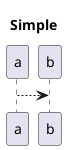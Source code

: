 @startuml
title Simple
a --> b
@enduml

@startuml
title Simple Arrow
a "abc" --> "bb" b : description
@enduml






